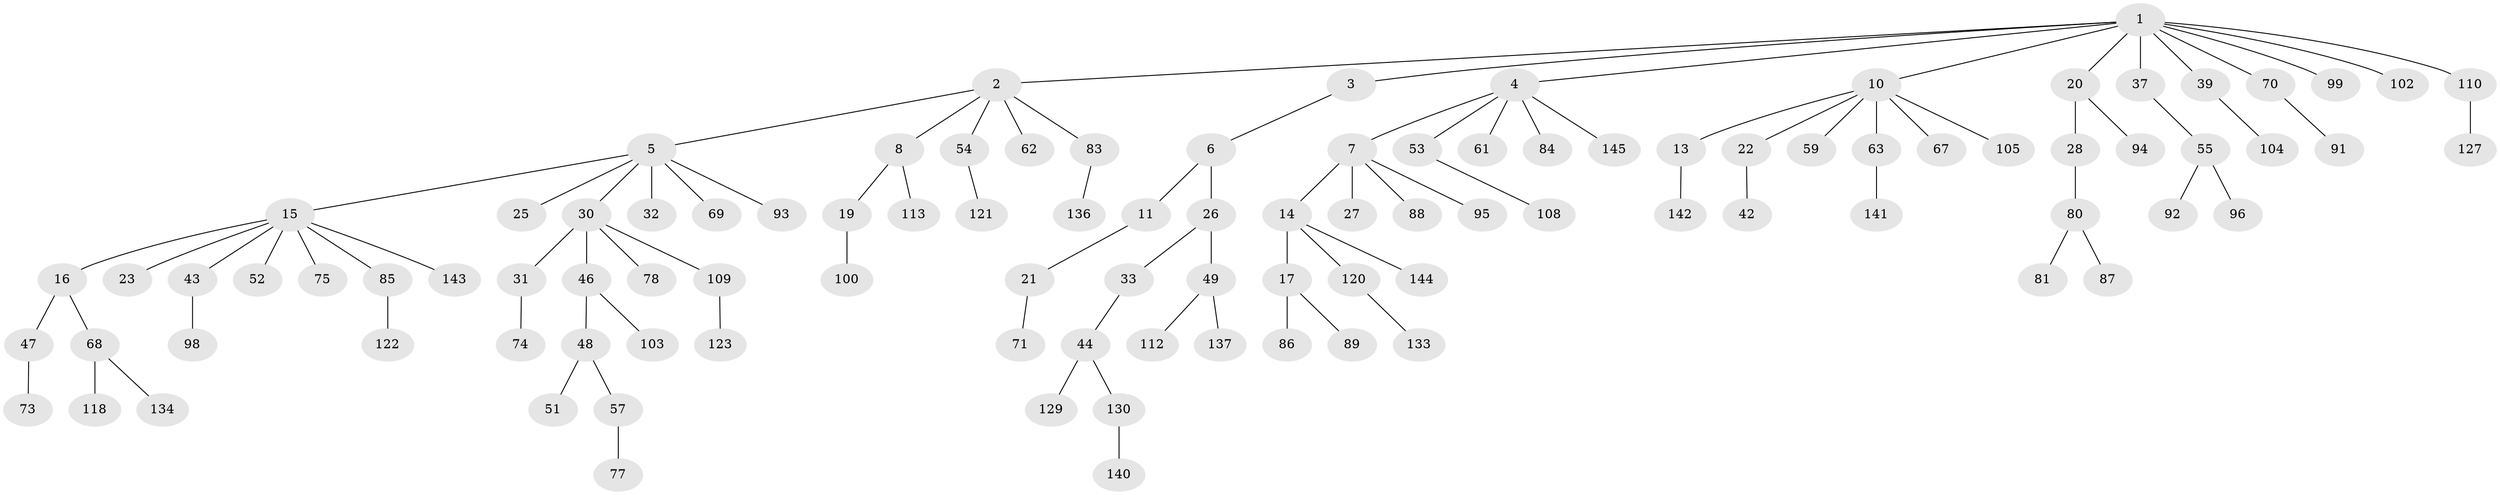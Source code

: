 // original degree distribution, {9: 0.006896551724137931, 5: 0.027586206896551724, 2: 0.30344827586206896, 4: 0.04827586206896552, 6: 0.013793103448275862, 3: 0.1310344827586207, 1: 0.46206896551724136, 7: 0.006896551724137931}
// Generated by graph-tools (version 1.1) at 2025/11/02/27/25 16:11:27]
// undirected, 102 vertices, 101 edges
graph export_dot {
graph [start="1"]
  node [color=gray90,style=filled];
  1 [super="+24"];
  2 [super="+45"];
  3;
  4 [super="+38"];
  5 [super="+9"];
  6;
  7 [super="+66"];
  8 [super="+64"];
  10 [super="+34"];
  11 [super="+12"];
  13 [super="+18"];
  14 [super="+50"];
  15 [super="+35"];
  16;
  17 [super="+40"];
  19 [super="+76"];
  20 [super="+65"];
  21;
  22;
  23;
  25;
  26 [super="+41"];
  27 [super="+29"];
  28;
  30 [super="+58"];
  31 [super="+114"];
  32 [super="+132"];
  33 [super="+36"];
  37;
  39 [super="+82"];
  42 [super="+72"];
  43 [super="+60"];
  44 [super="+116"];
  46;
  47 [super="+56"];
  48 [super="+138"];
  49;
  51 [super="+125"];
  52;
  53;
  54 [super="+111"];
  55 [super="+90"];
  57 [super="+97"];
  59;
  61;
  62;
  63;
  67;
  68 [super="+79"];
  69;
  70;
  71 [super="+101"];
  73 [super="+139"];
  74 [super="+124"];
  75 [super="+107"];
  77;
  78 [super="+106"];
  80 [super="+117"];
  81;
  83;
  84;
  85;
  86 [super="+131"];
  87;
  88;
  89;
  91;
  92;
  93;
  94;
  95 [super="+115"];
  96;
  98;
  99 [super="+135"];
  100;
  102;
  103;
  104 [super="+126"];
  105;
  108;
  109 [super="+119"];
  110;
  112;
  113;
  118;
  120;
  121;
  122;
  123;
  127 [super="+128"];
  129;
  130;
  133;
  134;
  136;
  137;
  140;
  141;
  142;
  143;
  144;
  145;
  1 -- 2;
  1 -- 3;
  1 -- 4;
  1 -- 10;
  1 -- 20;
  1 -- 39;
  1 -- 99;
  1 -- 102;
  1 -- 37;
  1 -- 110;
  1 -- 70;
  2 -- 5;
  2 -- 8;
  2 -- 54;
  2 -- 83;
  2 -- 62;
  3 -- 6;
  4 -- 7;
  4 -- 84;
  4 -- 145;
  4 -- 53;
  4 -- 61;
  5 -- 15;
  5 -- 25;
  5 -- 30;
  5 -- 32;
  5 -- 69;
  5 -- 93;
  6 -- 11;
  6 -- 26;
  7 -- 14;
  7 -- 27;
  7 -- 88;
  7 -- 95;
  8 -- 19;
  8 -- 113;
  10 -- 13;
  10 -- 22;
  10 -- 59;
  10 -- 67;
  10 -- 105;
  10 -- 63;
  11 -- 21;
  13 -- 142;
  14 -- 17;
  14 -- 120;
  14 -- 144;
  15 -- 16;
  15 -- 23;
  15 -- 43;
  15 -- 52;
  15 -- 85;
  15 -- 143;
  15 -- 75;
  16 -- 47;
  16 -- 68;
  17 -- 89;
  17 -- 86;
  19 -- 100;
  20 -- 28;
  20 -- 94;
  21 -- 71;
  22 -- 42;
  26 -- 33;
  26 -- 49;
  28 -- 80;
  30 -- 31;
  30 -- 46;
  30 -- 78;
  30 -- 109;
  31 -- 74;
  33 -- 44;
  37 -- 55;
  39 -- 104;
  43 -- 98;
  44 -- 129;
  44 -- 130;
  46 -- 48;
  46 -- 103;
  47 -- 73;
  48 -- 51;
  48 -- 57;
  49 -- 112;
  49 -- 137;
  53 -- 108;
  54 -- 121;
  55 -- 92;
  55 -- 96;
  57 -- 77;
  63 -- 141;
  68 -- 118;
  68 -- 134;
  70 -- 91;
  80 -- 81;
  80 -- 87;
  83 -- 136;
  85 -- 122;
  109 -- 123;
  110 -- 127;
  120 -- 133;
  130 -- 140;
}
